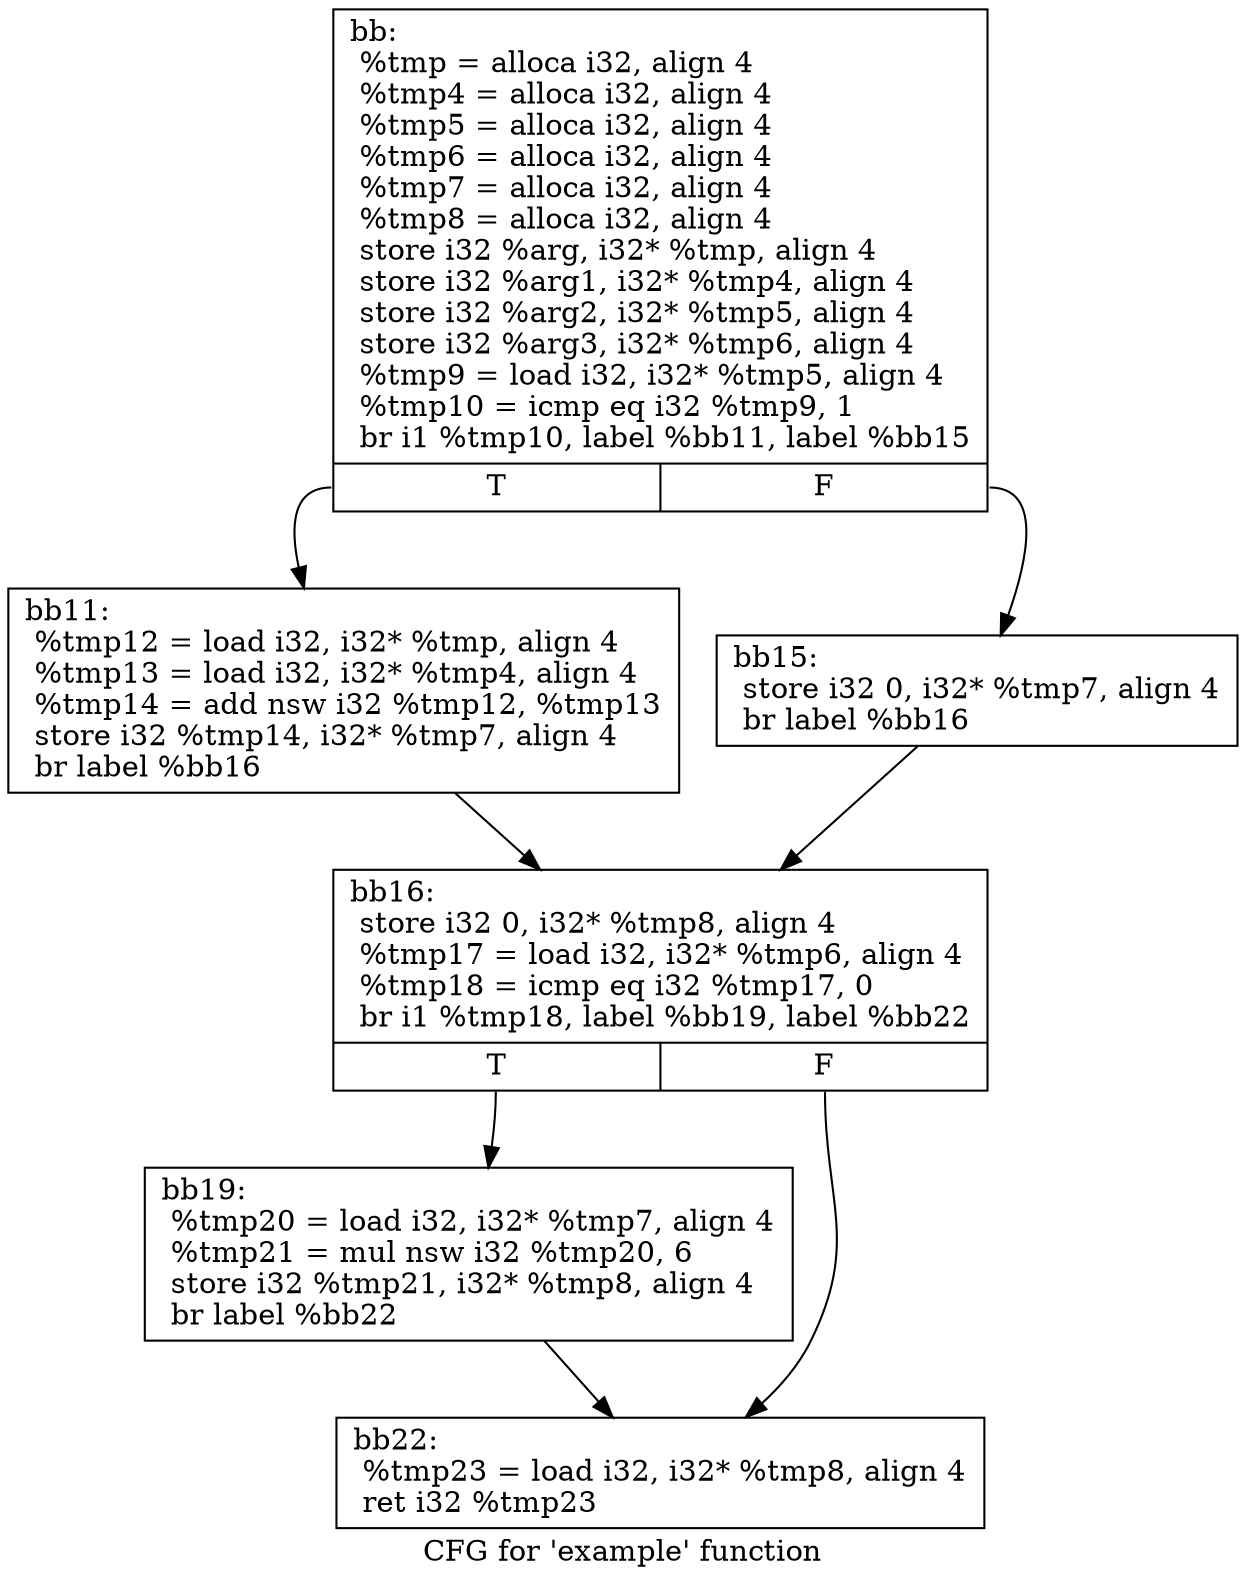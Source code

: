 digraph "CFG for 'example' function" {
	label="CFG for 'example' function";

	Node0x559f962dfb50 [shape=record,label="{bb:\l  %tmp = alloca i32, align 4\l  %tmp4 = alloca i32, align 4\l  %tmp5 = alloca i32, align 4\l  %tmp6 = alloca i32, align 4\l  %tmp7 = alloca i32, align 4\l  %tmp8 = alloca i32, align 4\l  store i32 %arg, i32* %tmp, align 4\l  store i32 %arg1, i32* %tmp4, align 4\l  store i32 %arg2, i32* %tmp5, align 4\l  store i32 %arg3, i32* %tmp6, align 4\l  %tmp9 = load i32, i32* %tmp5, align 4\l  %tmp10 = icmp eq i32 %tmp9, 1\l  br i1 %tmp10, label %bb11, label %bb15\l|{<s0>T|<s1>F}}"];
	Node0x559f962dfb50:s0 -> Node0x559f962e0960;
	Node0x559f962dfb50:s1 -> Node0x559f962e0a30;
	Node0x559f962e0960 [shape=record,label="{bb11:                                             \l  %tmp12 = load i32, i32* %tmp, align 4\l  %tmp13 = load i32, i32* %tmp4, align 4\l  %tmp14 = add nsw i32 %tmp12, %tmp13\l  store i32 %tmp14, i32* %tmp7, align 4\l  br label %bb16\l}"];
	Node0x559f962e0960 -> Node0x559f962e0d40;
	Node0x559f962e0a30 [shape=record,label="{bb15:                                             \l  store i32 0, i32* %tmp7, align 4\l  br label %bb16\l}"];
	Node0x559f962e0a30 -> Node0x559f962e0d40;
	Node0x559f962e0d40 [shape=record,label="{bb16:                                             \l  store i32 0, i32* %tmp8, align 4\l  %tmp17 = load i32, i32* %tmp6, align 4\l  %tmp18 = icmp eq i32 %tmp17, 0\l  br i1 %tmp18, label %bb19, label %bb22\l|{<s0>T|<s1>F}}"];
	Node0x559f962e0d40:s0 -> Node0x559f962e1050;
	Node0x559f962e0d40:s1 -> Node0x559f962e1120;
	Node0x559f962e1050 [shape=record,label="{bb19:                                             \l  %tmp20 = load i32, i32* %tmp7, align 4\l  %tmp21 = mul nsw i32 %tmp20, 6\l  store i32 %tmp21, i32* %tmp8, align 4\l  br label %bb22\l}"];
	Node0x559f962e1050 -> Node0x559f962e1120;
	Node0x559f962e1120 [shape=record,label="{bb22:                                             \l  %tmp23 = load i32, i32* %tmp8, align 4\l  ret i32 %tmp23\l}"];
}
